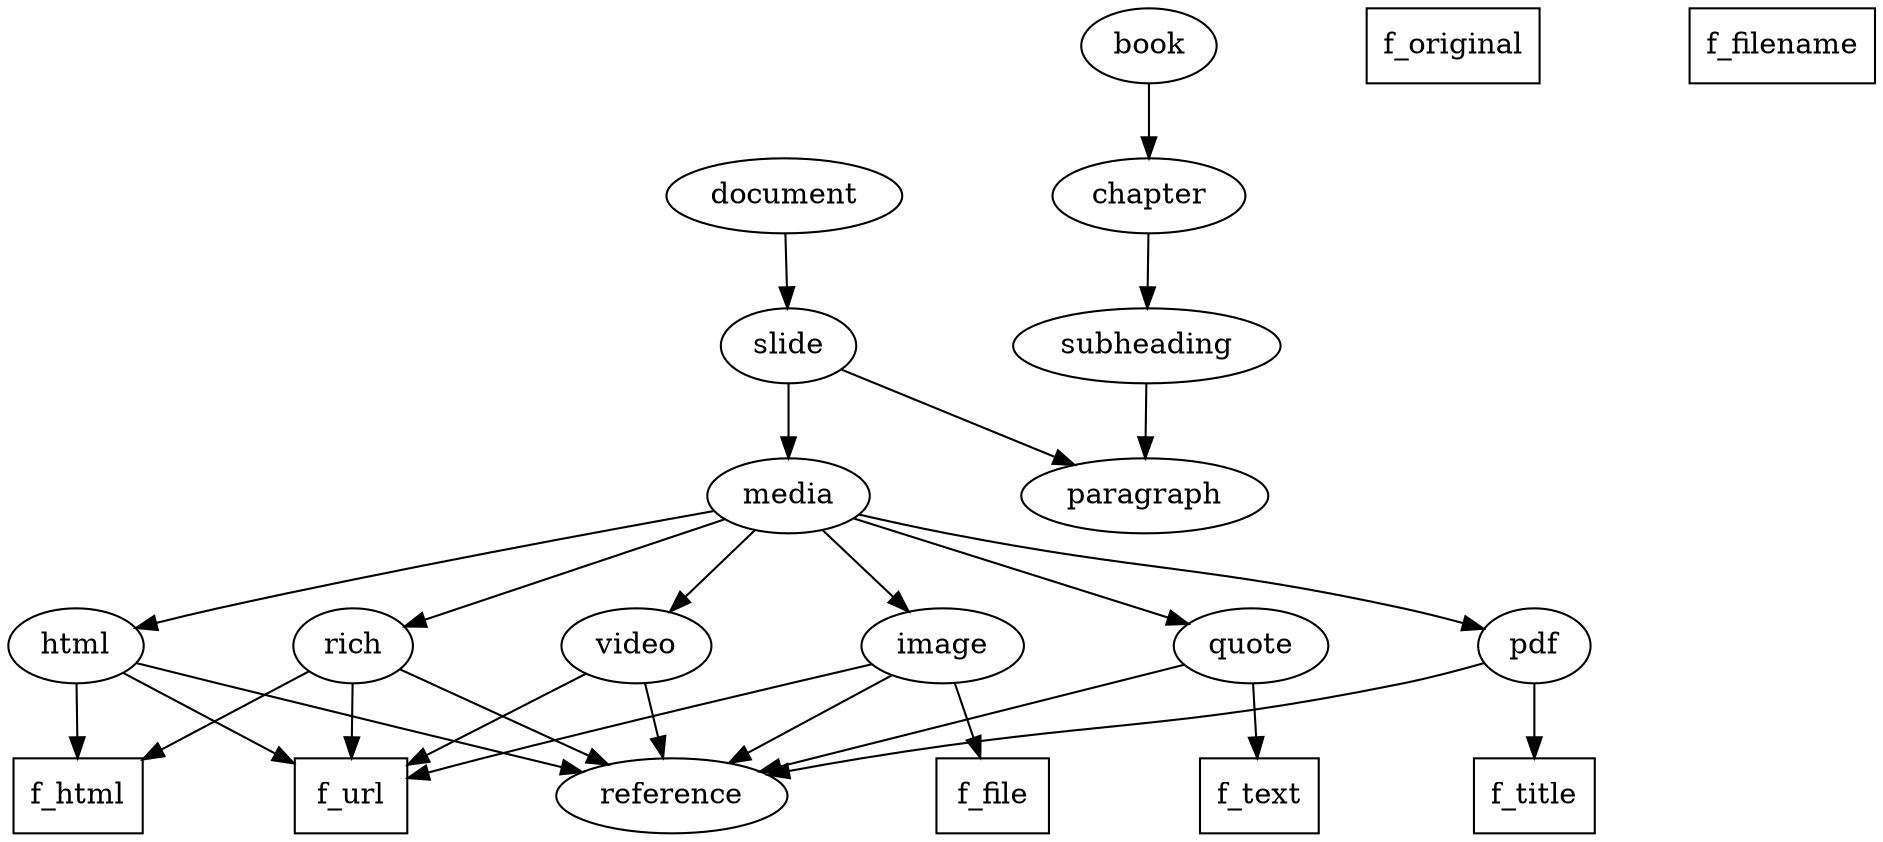 digraph {

  nodesep= 1
  #rankdir="LR"

  subgraph {

    node [ shape="rectangle"]
    f_html f_url f_text f_original f_filename f_file f_title
  }

	book -> chapter -> subheading -> paragraph

	document -> slide -> { media, paragraph }

  media -> {html,video,rich,image,quote,pdf}

  video -> {f_url}
  quote -> {f_text}
  rich  -> {f_html, f_url}
  html  -> {f_html, f_url}
  image -> {f_file, f_url}
  pdf   -> {f_title}

  {html,video,rich,image,quote,pdf} -> reference

}